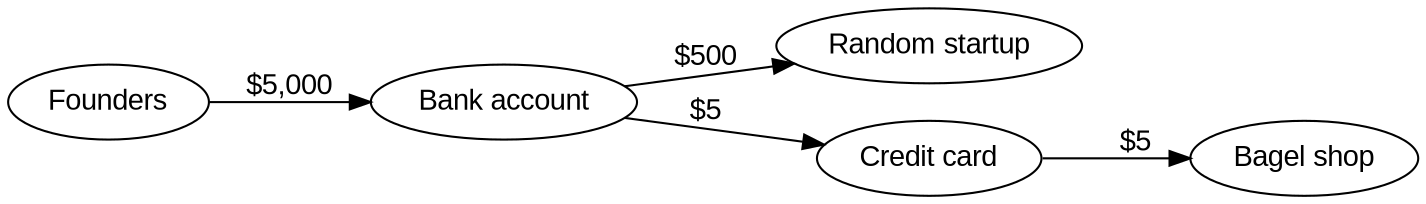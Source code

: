 #!/usr/bin/env dot -O -Tpng

digraph G {
    graph [rankdir=LR, fontname=Arial];
    node [fontname=Arial];
    edge [fontname=Arial];

    capital -> bank [label="$5,000"];
    bank -> furniture [label="$500"];
    bank -> creditcard [label="$5"];
    creditcard -> food [label="$5"];

    capital      [label="Founders"];
    bank         [label="Bank account"];
    furniture    [label="Random startup"];
    creditcard   [label="Credit card"];
    food         [label="Bagel shop"];
}
